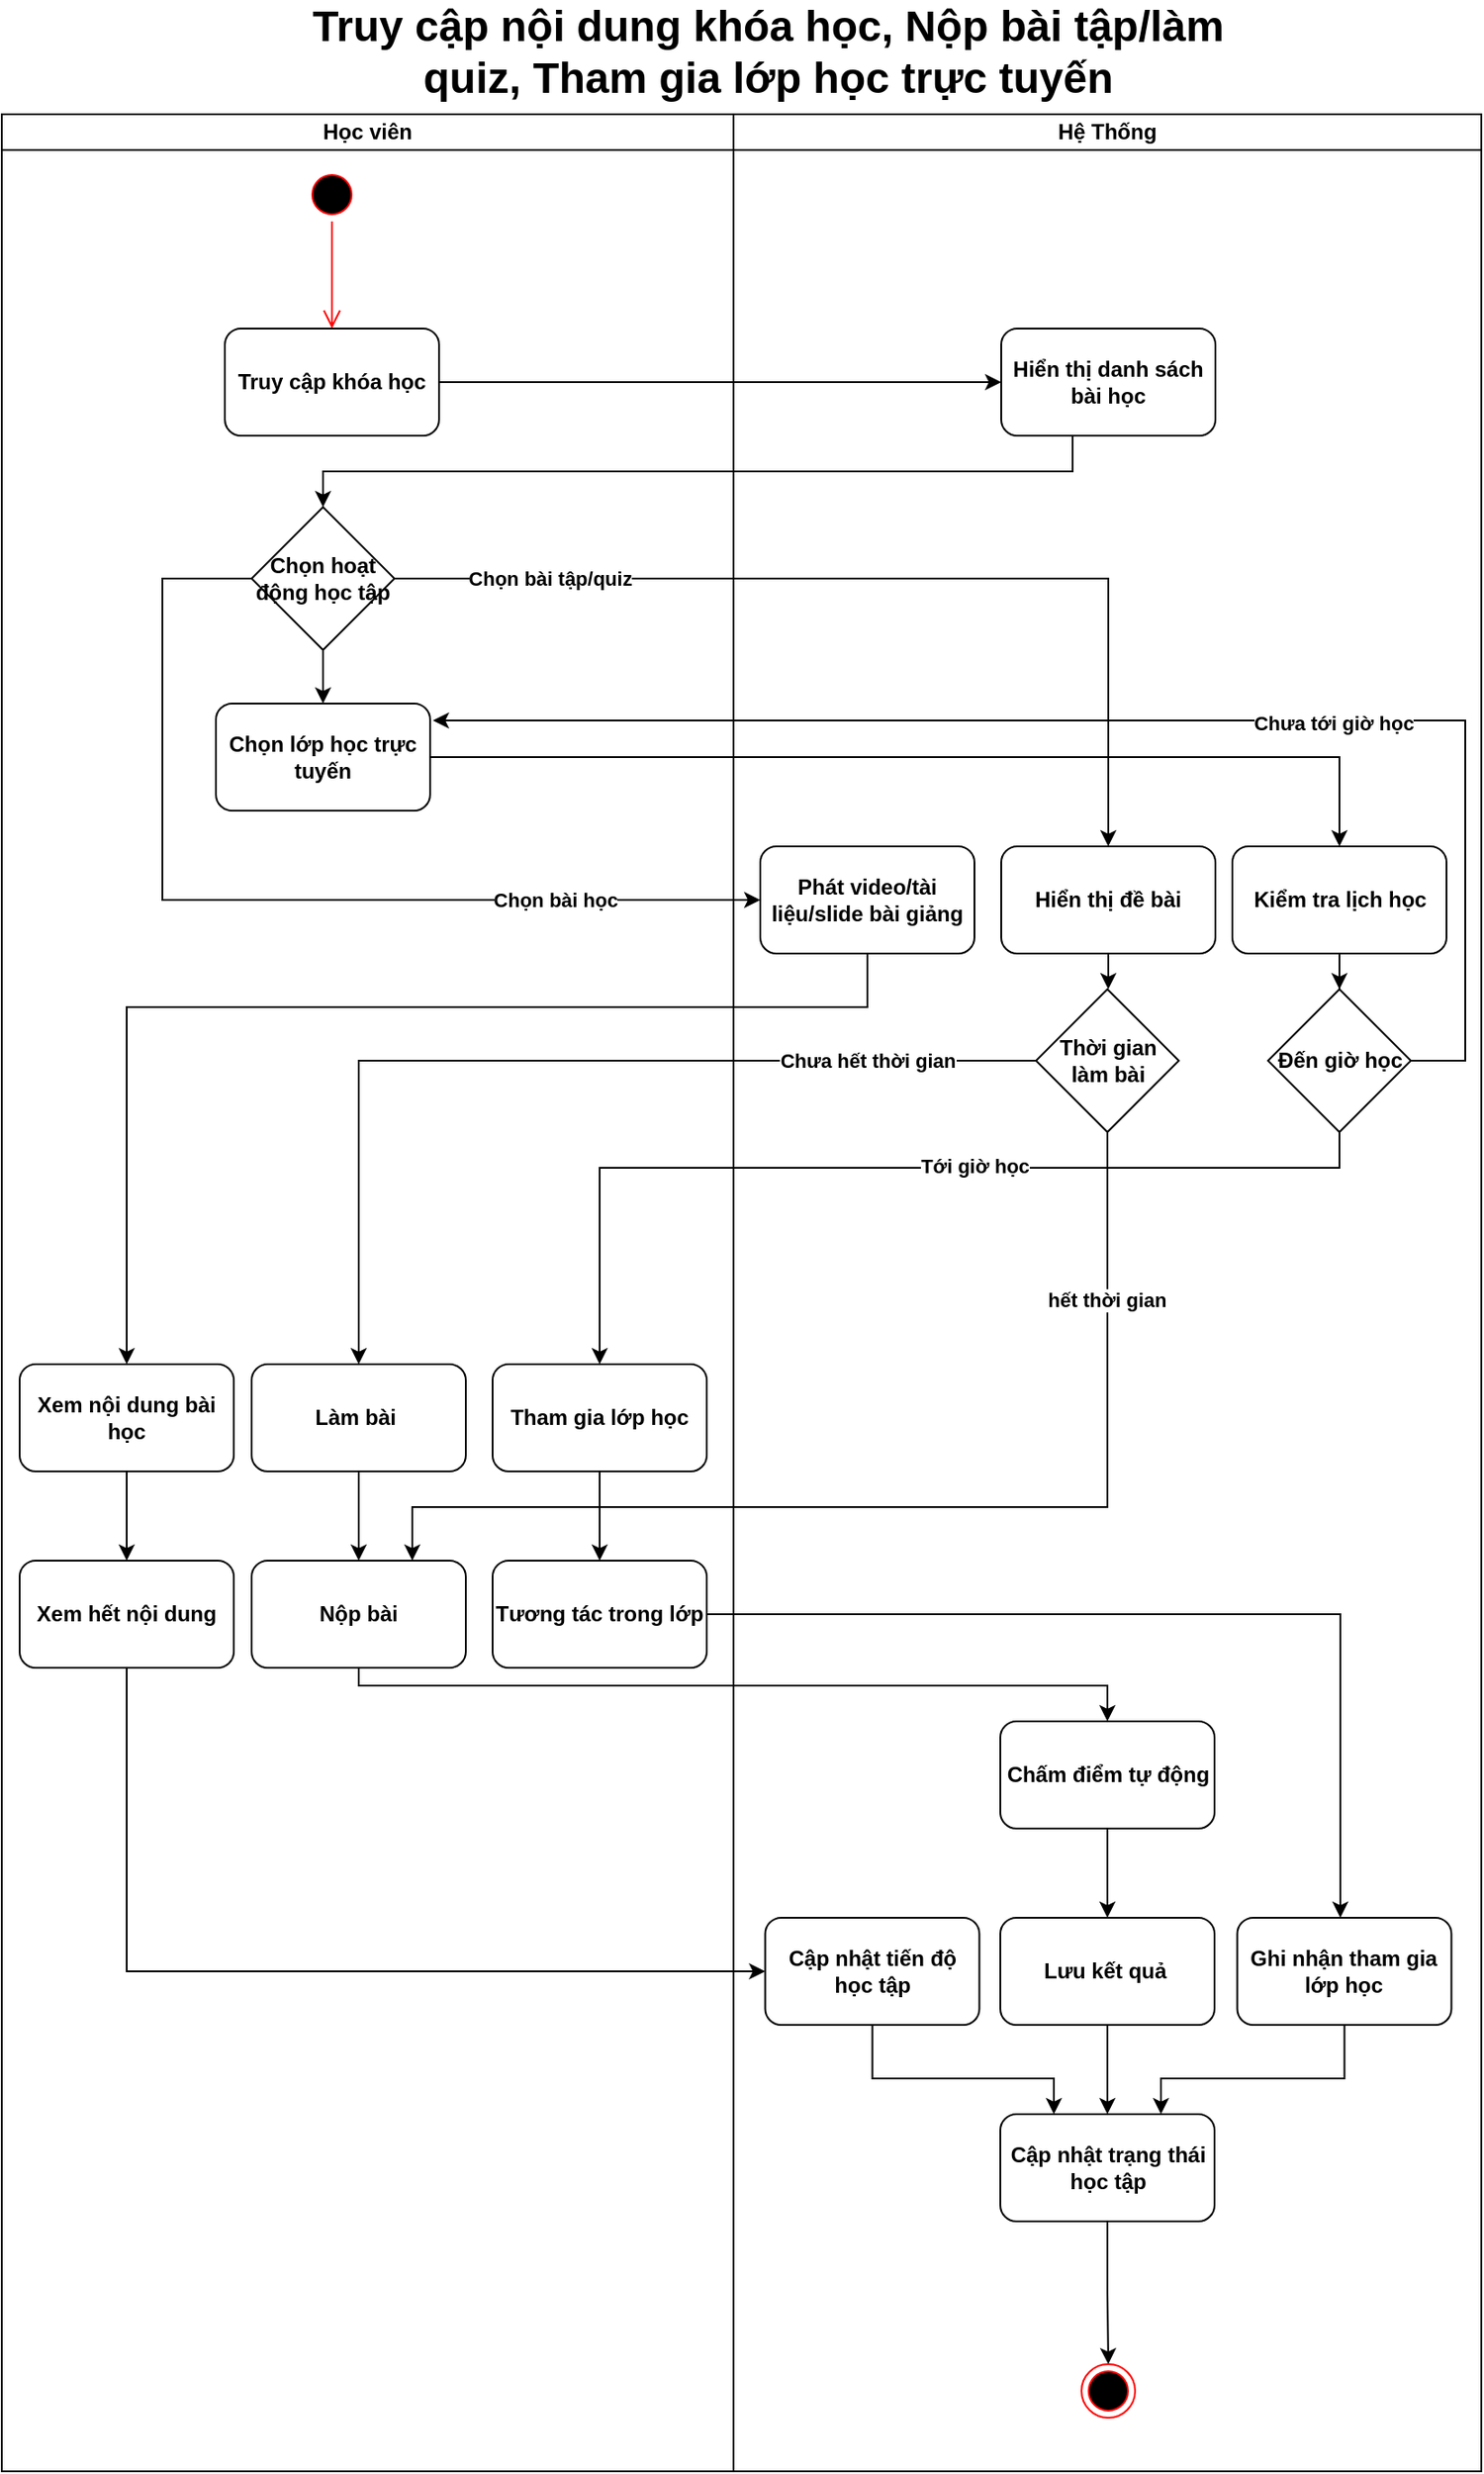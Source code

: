 <mxfile version="26.0.16">
  <diagram name="Page-1" id="Gb-xtGOXBUfviRv5oRcT">
    <mxGraphModel dx="1678" dy="888" grid="1" gridSize="10" guides="1" tooltips="1" connect="1" arrows="1" fold="1" page="1" pageScale="1" pageWidth="850" pageHeight="1100" math="0" shadow="0">
      <root>
        <mxCell id="0" />
        <mxCell id="1" parent="0" />
        <mxCell id="d_2kDDL-OIFMtuNCJloi-1" value="Học viên" style="swimlane;startSize=20;whiteSpace=wrap;html=1;fontStyle=1" parent="1" vertex="1">
          <mxGeometry x="30" y="150" width="410" height="1320" as="geometry" />
        </mxCell>
        <mxCell id="d_2kDDL-OIFMtuNCJloi-2" value="" style="ellipse;html=1;shape=startState;fillColor=#000000;strokeColor=#ff0000;fontStyle=1" parent="d_2kDDL-OIFMtuNCJloi-1" vertex="1">
          <mxGeometry x="170" y="30" width="30" height="30" as="geometry" />
        </mxCell>
        <mxCell id="d_2kDDL-OIFMtuNCJloi-3" value="" style="edgeStyle=orthogonalEdgeStyle;html=1;verticalAlign=bottom;endArrow=open;endSize=8;strokeColor=#ff0000;rounded=0;fontStyle=1" parent="d_2kDDL-OIFMtuNCJloi-1" source="d_2kDDL-OIFMtuNCJloi-2" edge="1">
          <mxGeometry relative="1" as="geometry">
            <mxPoint x="185" y="120" as="targetPoint" />
          </mxGeometry>
        </mxCell>
        <mxCell id="d_2kDDL-OIFMtuNCJloi-58" value="Truy cập khóa học" style="rounded=1;whiteSpace=wrap;html=1;fontStyle=1" parent="d_2kDDL-OIFMtuNCJloi-1" vertex="1">
          <mxGeometry x="125" y="120" width="120" height="60" as="geometry" />
        </mxCell>
        <mxCell id="d_2kDDL-OIFMtuNCJloi-86" style="edgeStyle=orthogonalEdgeStyle;rounded=0;orthogonalLoop=1;jettySize=auto;html=1;entryX=0.5;entryY=0;entryDx=0;entryDy=0;fontStyle=1" parent="d_2kDDL-OIFMtuNCJloi-1" source="d_2kDDL-OIFMtuNCJloi-61" target="d_2kDDL-OIFMtuNCJloi-79" edge="1">
          <mxGeometry relative="1" as="geometry" />
        </mxCell>
        <mxCell id="d_2kDDL-OIFMtuNCJloi-61" value="Chọn hoạt động học tập" style="rhombus;whiteSpace=wrap;html=1;fontStyle=1" parent="d_2kDDL-OIFMtuNCJloi-1" vertex="1">
          <mxGeometry x="140" y="220" width="80" height="80" as="geometry" />
        </mxCell>
        <mxCell id="d_2kDDL-OIFMtuNCJloi-79" value="Chọn lớp học trực tuyến" style="rounded=1;whiteSpace=wrap;html=1;fontStyle=1" parent="d_2kDDL-OIFMtuNCJloi-1" vertex="1">
          <mxGeometry x="120" y="330" width="120" height="60" as="geometry" />
        </mxCell>
        <mxCell id="d_2kDDL-OIFMtuNCJloi-114" style="edgeStyle=orthogonalEdgeStyle;rounded=0;orthogonalLoop=1;jettySize=auto;html=1;fontStyle=1" parent="d_2kDDL-OIFMtuNCJloi-1" source="d_2kDDL-OIFMtuNCJloi-98" target="d_2kDDL-OIFMtuNCJloi-110" edge="1">
          <mxGeometry relative="1" as="geometry" />
        </mxCell>
        <mxCell id="d_2kDDL-OIFMtuNCJloi-98" value="Làm bài&amp;nbsp;" style="rounded=1;whiteSpace=wrap;html=1;fontStyle=1" parent="d_2kDDL-OIFMtuNCJloi-1" vertex="1">
          <mxGeometry x="140" y="700" width="120" height="60" as="geometry" />
        </mxCell>
        <mxCell id="d_2kDDL-OIFMtuNCJloi-113" style="edgeStyle=orthogonalEdgeStyle;rounded=0;orthogonalLoop=1;jettySize=auto;html=1;fontStyle=1" parent="d_2kDDL-OIFMtuNCJloi-1" source="d_2kDDL-OIFMtuNCJloi-102" target="d_2kDDL-OIFMtuNCJloi-111" edge="1">
          <mxGeometry relative="1" as="geometry" />
        </mxCell>
        <mxCell id="d_2kDDL-OIFMtuNCJloi-102" value="Xem nội dung bài học" style="rounded=1;whiteSpace=wrap;html=1;fontStyle=1" parent="d_2kDDL-OIFMtuNCJloi-1" vertex="1">
          <mxGeometry x="10" y="700" width="120" height="60" as="geometry" />
        </mxCell>
        <mxCell id="d_2kDDL-OIFMtuNCJloi-115" style="edgeStyle=orthogonalEdgeStyle;rounded=0;orthogonalLoop=1;jettySize=auto;html=1;fontStyle=1" parent="d_2kDDL-OIFMtuNCJloi-1" source="d_2kDDL-OIFMtuNCJloi-109" target="d_2kDDL-OIFMtuNCJloi-112" edge="1">
          <mxGeometry relative="1" as="geometry" />
        </mxCell>
        <mxCell id="d_2kDDL-OIFMtuNCJloi-109" value="Tham gia lớp học" style="rounded=1;whiteSpace=wrap;html=1;fontStyle=1" parent="d_2kDDL-OIFMtuNCJloi-1" vertex="1">
          <mxGeometry x="275" y="700" width="120" height="60" as="geometry" />
        </mxCell>
        <mxCell id="d_2kDDL-OIFMtuNCJloi-110" value="Nộp bài" style="rounded=1;whiteSpace=wrap;html=1;fontStyle=1" parent="d_2kDDL-OIFMtuNCJloi-1" vertex="1">
          <mxGeometry x="140" y="810" width="120" height="60" as="geometry" />
        </mxCell>
        <mxCell id="d_2kDDL-OIFMtuNCJloi-111" value="Xem hết nội dung" style="rounded=1;whiteSpace=wrap;html=1;fontStyle=1" parent="d_2kDDL-OIFMtuNCJloi-1" vertex="1">
          <mxGeometry x="10" y="810" width="120" height="60" as="geometry" />
        </mxCell>
        <mxCell id="d_2kDDL-OIFMtuNCJloi-112" value="Tương tác trong lớp" style="rounded=1;whiteSpace=wrap;html=1;fontStyle=1" parent="d_2kDDL-OIFMtuNCJloi-1" vertex="1">
          <mxGeometry x="275" y="810" width="120" height="60" as="geometry" />
        </mxCell>
        <mxCell id="d_2kDDL-OIFMtuNCJloi-44" value="&lt;span style=&quot;font-size: 24px;&quot;&gt;Truy cập nội dung khóa học, Nộp bài tập/làm quiz, Tham gia lớp học trực tuyến&lt;/span&gt;" style="text;html=1;align=center;verticalAlign=middle;whiteSpace=wrap;rounded=0;fontStyle=1" parent="1" vertex="1">
          <mxGeometry x="189" y="100" width="541" height="30" as="geometry" />
        </mxCell>
        <mxCell id="d_2kDDL-OIFMtuNCJloi-15" value="Hệ Thống" style="swimlane;startSize=20;whiteSpace=wrap;html=1;fontStyle=1" parent="1" vertex="1">
          <mxGeometry x="440" y="150" width="419" height="1320" as="geometry" />
        </mxCell>
        <mxCell id="d_2kDDL-OIFMtuNCJloi-59" value="Hiển thị danh sách bài học" style="rounded=1;whiteSpace=wrap;html=1;fontStyle=1" parent="d_2kDDL-OIFMtuNCJloi-15" vertex="1">
          <mxGeometry x="150" y="120" width="120" height="60" as="geometry" />
        </mxCell>
        <mxCell id="d_2kDDL-OIFMtuNCJloi-63" value="Phát video/tài liệu/slide bài giảng" style="rounded=1;whiteSpace=wrap;html=1;fontStyle=1" parent="d_2kDDL-OIFMtuNCJloi-15" vertex="1">
          <mxGeometry x="15" y="410" width="120" height="60" as="geometry" />
        </mxCell>
        <mxCell id="d_2kDDL-OIFMtuNCJloi-97" style="edgeStyle=orthogonalEdgeStyle;rounded=0;orthogonalLoop=1;jettySize=auto;html=1;entryX=0.5;entryY=0;entryDx=0;entryDy=0;fontStyle=1" parent="d_2kDDL-OIFMtuNCJloi-15" source="d_2kDDL-OIFMtuNCJloi-66" target="d_2kDDL-OIFMtuNCJloi-96" edge="1">
          <mxGeometry relative="1" as="geometry" />
        </mxCell>
        <mxCell id="d_2kDDL-OIFMtuNCJloi-66" value="Hiển thị đề bài" style="rounded=1;whiteSpace=wrap;html=1;fontStyle=1" parent="d_2kDDL-OIFMtuNCJloi-15" vertex="1">
          <mxGeometry x="150" y="410" width="120" height="60" as="geometry" />
        </mxCell>
        <mxCell id="d_2kDDL-OIFMtuNCJloi-77" style="edgeStyle=orthogonalEdgeStyle;rounded=0;orthogonalLoop=1;jettySize=auto;html=1;entryX=0.5;entryY=0;entryDx=0;entryDy=0;fontStyle=1" parent="d_2kDDL-OIFMtuNCJloi-15" source="d_2kDDL-OIFMtuNCJloi-69" target="d_2kDDL-OIFMtuNCJloi-75" edge="1">
          <mxGeometry relative="1" as="geometry" />
        </mxCell>
        <mxCell id="d_2kDDL-OIFMtuNCJloi-69" value="Kiểm tra lịch học" style="rounded=1;whiteSpace=wrap;html=1;fontStyle=1" parent="d_2kDDL-OIFMtuNCJloi-15" vertex="1">
          <mxGeometry x="279.5" y="410" width="120" height="60" as="geometry" />
        </mxCell>
        <mxCell id="d_2kDDL-OIFMtuNCJloi-75" value="Đến giờ học" style="rhombus;whiteSpace=wrap;html=1;fontStyle=1" parent="d_2kDDL-OIFMtuNCJloi-15" vertex="1">
          <mxGeometry x="299.5" y="490" width="80" height="80" as="geometry" />
        </mxCell>
        <mxCell id="d_2kDDL-OIFMtuNCJloi-96" value="Thời gian làm bài" style="rhombus;whiteSpace=wrap;html=1;fontStyle=1" parent="d_2kDDL-OIFMtuNCJloi-15" vertex="1">
          <mxGeometry x="169.5" y="490" width="80" height="80" as="geometry" />
        </mxCell>
        <mxCell id="d_2kDDL-OIFMtuNCJloi-127" style="edgeStyle=orthogonalEdgeStyle;rounded=0;orthogonalLoop=1;jettySize=auto;html=1;entryX=0.25;entryY=0;entryDx=0;entryDy=0;fontStyle=1" parent="d_2kDDL-OIFMtuNCJloi-15" source="d_2kDDL-OIFMtuNCJloi-116" target="d_2kDDL-OIFMtuNCJloi-125" edge="1">
          <mxGeometry relative="1" as="geometry">
            <Array as="points">
              <mxPoint x="78" y="1100" />
              <mxPoint x="179" y="1100" />
            </Array>
          </mxGeometry>
        </mxCell>
        <mxCell id="d_2kDDL-OIFMtuNCJloi-116" value="Cập nhật tiến độ học tập" style="rounded=1;whiteSpace=wrap;html=1;fontStyle=1" parent="d_2kDDL-OIFMtuNCJloi-15" vertex="1">
          <mxGeometry x="17.75" y="1010" width="120" height="60" as="geometry" />
        </mxCell>
        <mxCell id="d_2kDDL-OIFMtuNCJloi-129" style="edgeStyle=orthogonalEdgeStyle;rounded=0;orthogonalLoop=1;jettySize=auto;html=1;entryX=0.75;entryY=0;entryDx=0;entryDy=0;fontStyle=1" parent="d_2kDDL-OIFMtuNCJloi-15" source="d_2kDDL-OIFMtuNCJloi-118" target="d_2kDDL-OIFMtuNCJloi-125" edge="1">
          <mxGeometry relative="1" as="geometry">
            <Array as="points">
              <mxPoint x="342" y="1100" />
              <mxPoint x="239" y="1100" />
            </Array>
          </mxGeometry>
        </mxCell>
        <mxCell id="d_2kDDL-OIFMtuNCJloi-118" value="Ghi nhận tham gia lớp học" style="rounded=1;whiteSpace=wrap;html=1;fontStyle=1" parent="d_2kDDL-OIFMtuNCJloi-15" vertex="1">
          <mxGeometry x="282.25" y="1010" width="120" height="60" as="geometry" />
        </mxCell>
        <mxCell id="d_2kDDL-OIFMtuNCJloi-124" style="edgeStyle=orthogonalEdgeStyle;rounded=0;orthogonalLoop=1;jettySize=auto;html=1;entryX=0.5;entryY=0;entryDx=0;entryDy=0;fontStyle=1" parent="d_2kDDL-OIFMtuNCJloi-15" source="d_2kDDL-OIFMtuNCJloi-119" target="d_2kDDL-OIFMtuNCJloi-122" edge="1">
          <mxGeometry relative="1" as="geometry" />
        </mxCell>
        <mxCell id="d_2kDDL-OIFMtuNCJloi-119" value="Chấm điểm tự động" style="rounded=1;whiteSpace=wrap;html=1;fontStyle=1" parent="d_2kDDL-OIFMtuNCJloi-15" vertex="1">
          <mxGeometry x="149.5" y="900" width="120" height="60" as="geometry" />
        </mxCell>
        <mxCell id="d_2kDDL-OIFMtuNCJloi-128" style="edgeStyle=orthogonalEdgeStyle;rounded=0;orthogonalLoop=1;jettySize=auto;html=1;entryX=0.5;entryY=0;entryDx=0;entryDy=0;fontStyle=1" parent="d_2kDDL-OIFMtuNCJloi-15" source="d_2kDDL-OIFMtuNCJloi-122" target="d_2kDDL-OIFMtuNCJloi-125" edge="1">
          <mxGeometry relative="1" as="geometry" />
        </mxCell>
        <mxCell id="d_2kDDL-OIFMtuNCJloi-122" value="Lưu kết quả&amp;nbsp;" style="rounded=1;whiteSpace=wrap;html=1;fontStyle=1" parent="d_2kDDL-OIFMtuNCJloi-15" vertex="1">
          <mxGeometry x="149.5" y="1010" width="120" height="60" as="geometry" />
        </mxCell>
        <mxCell id="d_2kDDL-OIFMtuNCJloi-133" style="edgeStyle=orthogonalEdgeStyle;rounded=0;orthogonalLoop=1;jettySize=auto;html=1;entryX=0.5;entryY=0;entryDx=0;entryDy=0;fontStyle=1" parent="d_2kDDL-OIFMtuNCJloi-15" source="d_2kDDL-OIFMtuNCJloi-125" target="d_2kDDL-OIFMtuNCJloi-132" edge="1">
          <mxGeometry relative="1" as="geometry" />
        </mxCell>
        <mxCell id="d_2kDDL-OIFMtuNCJloi-125" value="Cập nhật trạng thái học tập" style="rounded=1;whiteSpace=wrap;html=1;fontStyle=1" parent="d_2kDDL-OIFMtuNCJloi-15" vertex="1">
          <mxGeometry x="149.5" y="1120" width="120" height="60" as="geometry" />
        </mxCell>
        <mxCell id="d_2kDDL-OIFMtuNCJloi-132" value="" style="ellipse;html=1;shape=endState;fillColor=#000000;strokeColor=#ff0000;fontStyle=1" parent="d_2kDDL-OIFMtuNCJloi-15" vertex="1">
          <mxGeometry x="195" y="1260" width="30" height="30" as="geometry" />
        </mxCell>
        <mxCell id="d_2kDDL-OIFMtuNCJloi-60" style="edgeStyle=orthogonalEdgeStyle;rounded=0;orthogonalLoop=1;jettySize=auto;html=1;fontStyle=1" parent="1" source="d_2kDDL-OIFMtuNCJloi-58" target="d_2kDDL-OIFMtuNCJloi-59" edge="1">
          <mxGeometry relative="1" as="geometry" />
        </mxCell>
        <mxCell id="d_2kDDL-OIFMtuNCJloi-62" style="edgeStyle=orthogonalEdgeStyle;rounded=0;orthogonalLoop=1;jettySize=auto;html=1;entryX=0.5;entryY=0;entryDx=0;entryDy=0;fontStyle=1" parent="1" source="d_2kDDL-OIFMtuNCJloi-59" target="d_2kDDL-OIFMtuNCJloi-61" edge="1">
          <mxGeometry relative="1" as="geometry">
            <Array as="points">
              <mxPoint x="630" y="350" />
              <mxPoint x="210" y="350" />
            </Array>
          </mxGeometry>
        </mxCell>
        <mxCell id="d_2kDDL-OIFMtuNCJloi-87" style="edgeStyle=orthogonalEdgeStyle;rounded=0;orthogonalLoop=1;jettySize=auto;html=1;entryX=0;entryY=0.5;entryDx=0;entryDy=0;fontStyle=1" parent="1" source="d_2kDDL-OIFMtuNCJloi-61" target="d_2kDDL-OIFMtuNCJloi-63" edge="1">
          <mxGeometry relative="1" as="geometry">
            <Array as="points">
              <mxPoint x="120" y="410" />
              <mxPoint x="120" y="590" />
            </Array>
          </mxGeometry>
        </mxCell>
        <mxCell id="d_2kDDL-OIFMtuNCJloi-88" value="Chọn bài học" style="edgeLabel;html=1;align=center;verticalAlign=middle;resizable=0;points=[];fontStyle=1" parent="d_2kDDL-OIFMtuNCJloi-87" vertex="1" connectable="0">
          <mxGeometry x="0.3" y="-1" relative="1" as="geometry">
            <mxPoint x="82" y="-1" as="offset" />
          </mxGeometry>
        </mxCell>
        <mxCell id="d_2kDDL-OIFMtuNCJloi-89" style="edgeStyle=orthogonalEdgeStyle;rounded=0;orthogonalLoop=1;jettySize=auto;html=1;entryX=0.5;entryY=0;entryDx=0;entryDy=0;fontStyle=1" parent="1" source="d_2kDDL-OIFMtuNCJloi-61" target="d_2kDDL-OIFMtuNCJloi-66" edge="1">
          <mxGeometry relative="1" as="geometry" />
        </mxCell>
        <mxCell id="d_2kDDL-OIFMtuNCJloi-90" value="Chọn bài tập/quiz" style="edgeLabel;html=1;align=center;verticalAlign=middle;resizable=0;points=[];fontStyle=1" parent="d_2kDDL-OIFMtuNCJloi-89" vertex="1" connectable="0">
          <mxGeometry x="-0.562" y="-2" relative="1" as="geometry">
            <mxPoint x="-34" y="-2" as="offset" />
          </mxGeometry>
        </mxCell>
        <mxCell id="d_2kDDL-OIFMtuNCJloi-91" style="edgeStyle=orthogonalEdgeStyle;rounded=0;orthogonalLoop=1;jettySize=auto;html=1;fontStyle=1" parent="1" source="d_2kDDL-OIFMtuNCJloi-79" target="d_2kDDL-OIFMtuNCJloi-69" edge="1">
          <mxGeometry relative="1" as="geometry" />
        </mxCell>
        <mxCell id="d_2kDDL-OIFMtuNCJloi-93" style="edgeStyle=orthogonalEdgeStyle;rounded=0;orthogonalLoop=1;jettySize=auto;html=1;entryX=1.013;entryY=0.158;entryDx=0;entryDy=0;entryPerimeter=0;fontStyle=1" parent="1" source="d_2kDDL-OIFMtuNCJloi-75" target="d_2kDDL-OIFMtuNCJloi-79" edge="1">
          <mxGeometry relative="1" as="geometry">
            <Array as="points">
              <mxPoint x="850" y="680" />
              <mxPoint x="850" y="490" />
            </Array>
          </mxGeometry>
        </mxCell>
        <mxCell id="d_2kDDL-OIFMtuNCJloi-95" value="Chưa tới giờ học" style="edgeLabel;html=1;align=center;verticalAlign=middle;resizable=0;points=[];fontStyle=1" parent="d_2kDDL-OIFMtuNCJloi-93" vertex="1" connectable="0">
          <mxGeometry x="-0.29" y="1" relative="1" as="geometry">
            <mxPoint x="-11" as="offset" />
          </mxGeometry>
        </mxCell>
        <mxCell id="d_2kDDL-OIFMtuNCJloi-99" style="edgeStyle=orthogonalEdgeStyle;rounded=0;orthogonalLoop=1;jettySize=auto;html=1;entryX=0.5;entryY=0;entryDx=0;entryDy=0;fontStyle=1" parent="1" source="d_2kDDL-OIFMtuNCJloi-96" target="d_2kDDL-OIFMtuNCJloi-98" edge="1">
          <mxGeometry relative="1" as="geometry" />
        </mxCell>
        <mxCell id="d_2kDDL-OIFMtuNCJloi-101" value="Chưa hết thời gian" style="edgeLabel;html=1;align=center;verticalAlign=middle;resizable=0;points=[];fontStyle=1" parent="d_2kDDL-OIFMtuNCJloi-99" vertex="1" connectable="0">
          <mxGeometry x="-0.407" y="2" relative="1" as="geometry">
            <mxPoint x="68" y="-2" as="offset" />
          </mxGeometry>
        </mxCell>
        <mxCell id="d_2kDDL-OIFMtuNCJloi-103" style="edgeStyle=orthogonalEdgeStyle;rounded=0;orthogonalLoop=1;jettySize=auto;html=1;fontStyle=1" parent="1" source="d_2kDDL-OIFMtuNCJloi-63" target="d_2kDDL-OIFMtuNCJloi-102" edge="1">
          <mxGeometry relative="1" as="geometry">
            <Array as="points">
              <mxPoint x="515" y="650" />
              <mxPoint x="100" y="650" />
            </Array>
          </mxGeometry>
        </mxCell>
        <mxCell id="d_2kDDL-OIFMtuNCJloi-105" style="edgeStyle=orthogonalEdgeStyle;rounded=0;orthogonalLoop=1;jettySize=auto;html=1;entryX=0.5;entryY=0;entryDx=0;entryDy=0;fontStyle=1" parent="1" source="d_2kDDL-OIFMtuNCJloi-75" target="d_2kDDL-OIFMtuNCJloi-109" edge="1">
          <mxGeometry relative="1" as="geometry">
            <mxPoint x="779.5" y="770" as="targetPoint" />
            <Array as="points">
              <mxPoint x="780" y="740" />
              <mxPoint x="365" y="740" />
            </Array>
          </mxGeometry>
        </mxCell>
        <mxCell id="d_2kDDL-OIFMtuNCJloi-108" value="Tới giờ học" style="edgeLabel;html=1;align=center;verticalAlign=middle;resizable=0;points=[];fontStyle=1" parent="d_2kDDL-OIFMtuNCJloi-105" vertex="1" connectable="0">
          <mxGeometry x="-0.173" y="-1" relative="1" as="geometry">
            <mxPoint as="offset" />
          </mxGeometry>
        </mxCell>
        <mxCell id="d_2kDDL-OIFMtuNCJloi-117" style="edgeStyle=orthogonalEdgeStyle;rounded=0;orthogonalLoop=1;jettySize=auto;html=1;entryX=0;entryY=0.5;entryDx=0;entryDy=0;fontStyle=1" parent="1" source="d_2kDDL-OIFMtuNCJloi-111" target="d_2kDDL-OIFMtuNCJloi-116" edge="1">
          <mxGeometry relative="1" as="geometry">
            <Array as="points">
              <mxPoint x="100" y="1190" />
            </Array>
          </mxGeometry>
        </mxCell>
        <mxCell id="d_2kDDL-OIFMtuNCJloi-120" style="edgeStyle=orthogonalEdgeStyle;rounded=0;orthogonalLoop=1;jettySize=auto;html=1;fontStyle=1" parent="1" source="d_2kDDL-OIFMtuNCJloi-112" target="d_2kDDL-OIFMtuNCJloi-118" edge="1">
          <mxGeometry relative="1" as="geometry">
            <Array as="points">
              <mxPoint x="780" y="990" />
            </Array>
          </mxGeometry>
        </mxCell>
        <mxCell id="d_2kDDL-OIFMtuNCJloi-121" style="edgeStyle=orthogonalEdgeStyle;rounded=0;orthogonalLoop=1;jettySize=auto;html=1;entryX=0.5;entryY=0;entryDx=0;entryDy=0;fontStyle=1" parent="1" source="d_2kDDL-OIFMtuNCJloi-110" target="d_2kDDL-OIFMtuNCJloi-119" edge="1">
          <mxGeometry relative="1" as="geometry">
            <Array as="points">
              <mxPoint x="230" y="1030" />
              <mxPoint x="650" y="1030" />
            </Array>
          </mxGeometry>
        </mxCell>
        <mxCell id="d_2kDDL-OIFMtuNCJloi-130" style="edgeStyle=orthogonalEdgeStyle;rounded=0;orthogonalLoop=1;jettySize=auto;html=1;entryX=0.75;entryY=0;entryDx=0;entryDy=0;fontStyle=1" parent="1" source="d_2kDDL-OIFMtuNCJloi-96" target="d_2kDDL-OIFMtuNCJloi-110" edge="1">
          <mxGeometry relative="1" as="geometry">
            <Array as="points">
              <mxPoint x="650" y="930" />
              <mxPoint x="260" y="930" />
            </Array>
          </mxGeometry>
        </mxCell>
        <mxCell id="d_2kDDL-OIFMtuNCJloi-131" value="hết thời gian" style="edgeLabel;html=1;align=center;verticalAlign=middle;resizable=0;points=[];fontStyle=1" parent="d_2kDDL-OIFMtuNCJloi-130" vertex="1" connectable="0">
          <mxGeometry x="-0.703" y="-1" relative="1" as="geometry">
            <mxPoint as="offset" />
          </mxGeometry>
        </mxCell>
      </root>
    </mxGraphModel>
  </diagram>
</mxfile>

